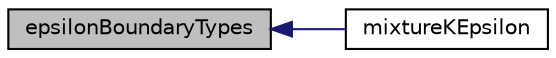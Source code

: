 digraph "epsilonBoundaryTypes"
{
  bgcolor="transparent";
  edge [fontname="Helvetica",fontsize="10",labelfontname="Helvetica",labelfontsize="10"];
  node [fontname="Helvetica",fontsize="10",shape=record];
  rankdir="LR";
  Node1 [label="epsilonBoundaryTypes",height=0.2,width=0.4,color="black", fillcolor="grey75", style="filled", fontcolor="black"];
  Node1 -> Node2 [dir="back",color="midnightblue",fontsize="10",style="solid",fontname="Helvetica"];
  Node2 [label="mixtureKEpsilon",height=0.2,width=0.4,color="black",URL="$a01559.html#a8a7ec1494a8e894fa723875426b4c21b",tooltip="Construct from components. "];
}
